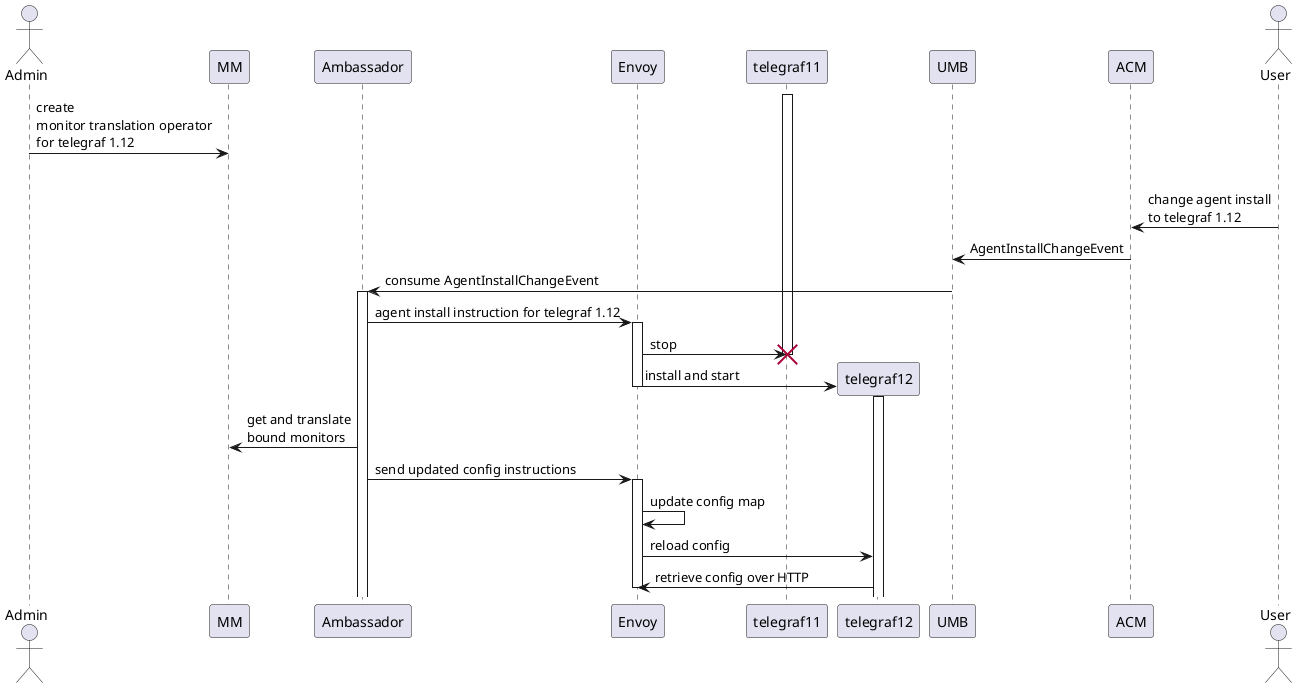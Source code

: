 @startuml

actor Admin
participant MM
participant Ambassador
participant Envoy
participant telegraf11
participant telegraf12
participant UMB
participant ACM
actor User

activate telegraf11

Admin -> MM : create\nmonitor translation operator\nfor telegraf 1.12
|||
User -> ACM : change agent install\nto telegraf 1.12
ACM -> UMB : AgentInstallChangeEvent
UMB -> Ambassador ++ : consume AgentInstallChangeEvent
Ambassador -> Envoy ++ : agent install instruction for telegraf 1.12
Envoy -> telegraf11 !! : stop
Envoy -> telegraf12 ** : install and start
activate telegraf12
deactivate Envoy

Ambassador -> MM : get and translate\nbound monitors
Ambassador -> Envoy ++ : send updated config instructions
Envoy -> Envoy : update config map
Envoy -> telegraf12 : reload config
telegraf12 -> Envoy : retrieve config over HTTP
deactivate Envoy

@enduml